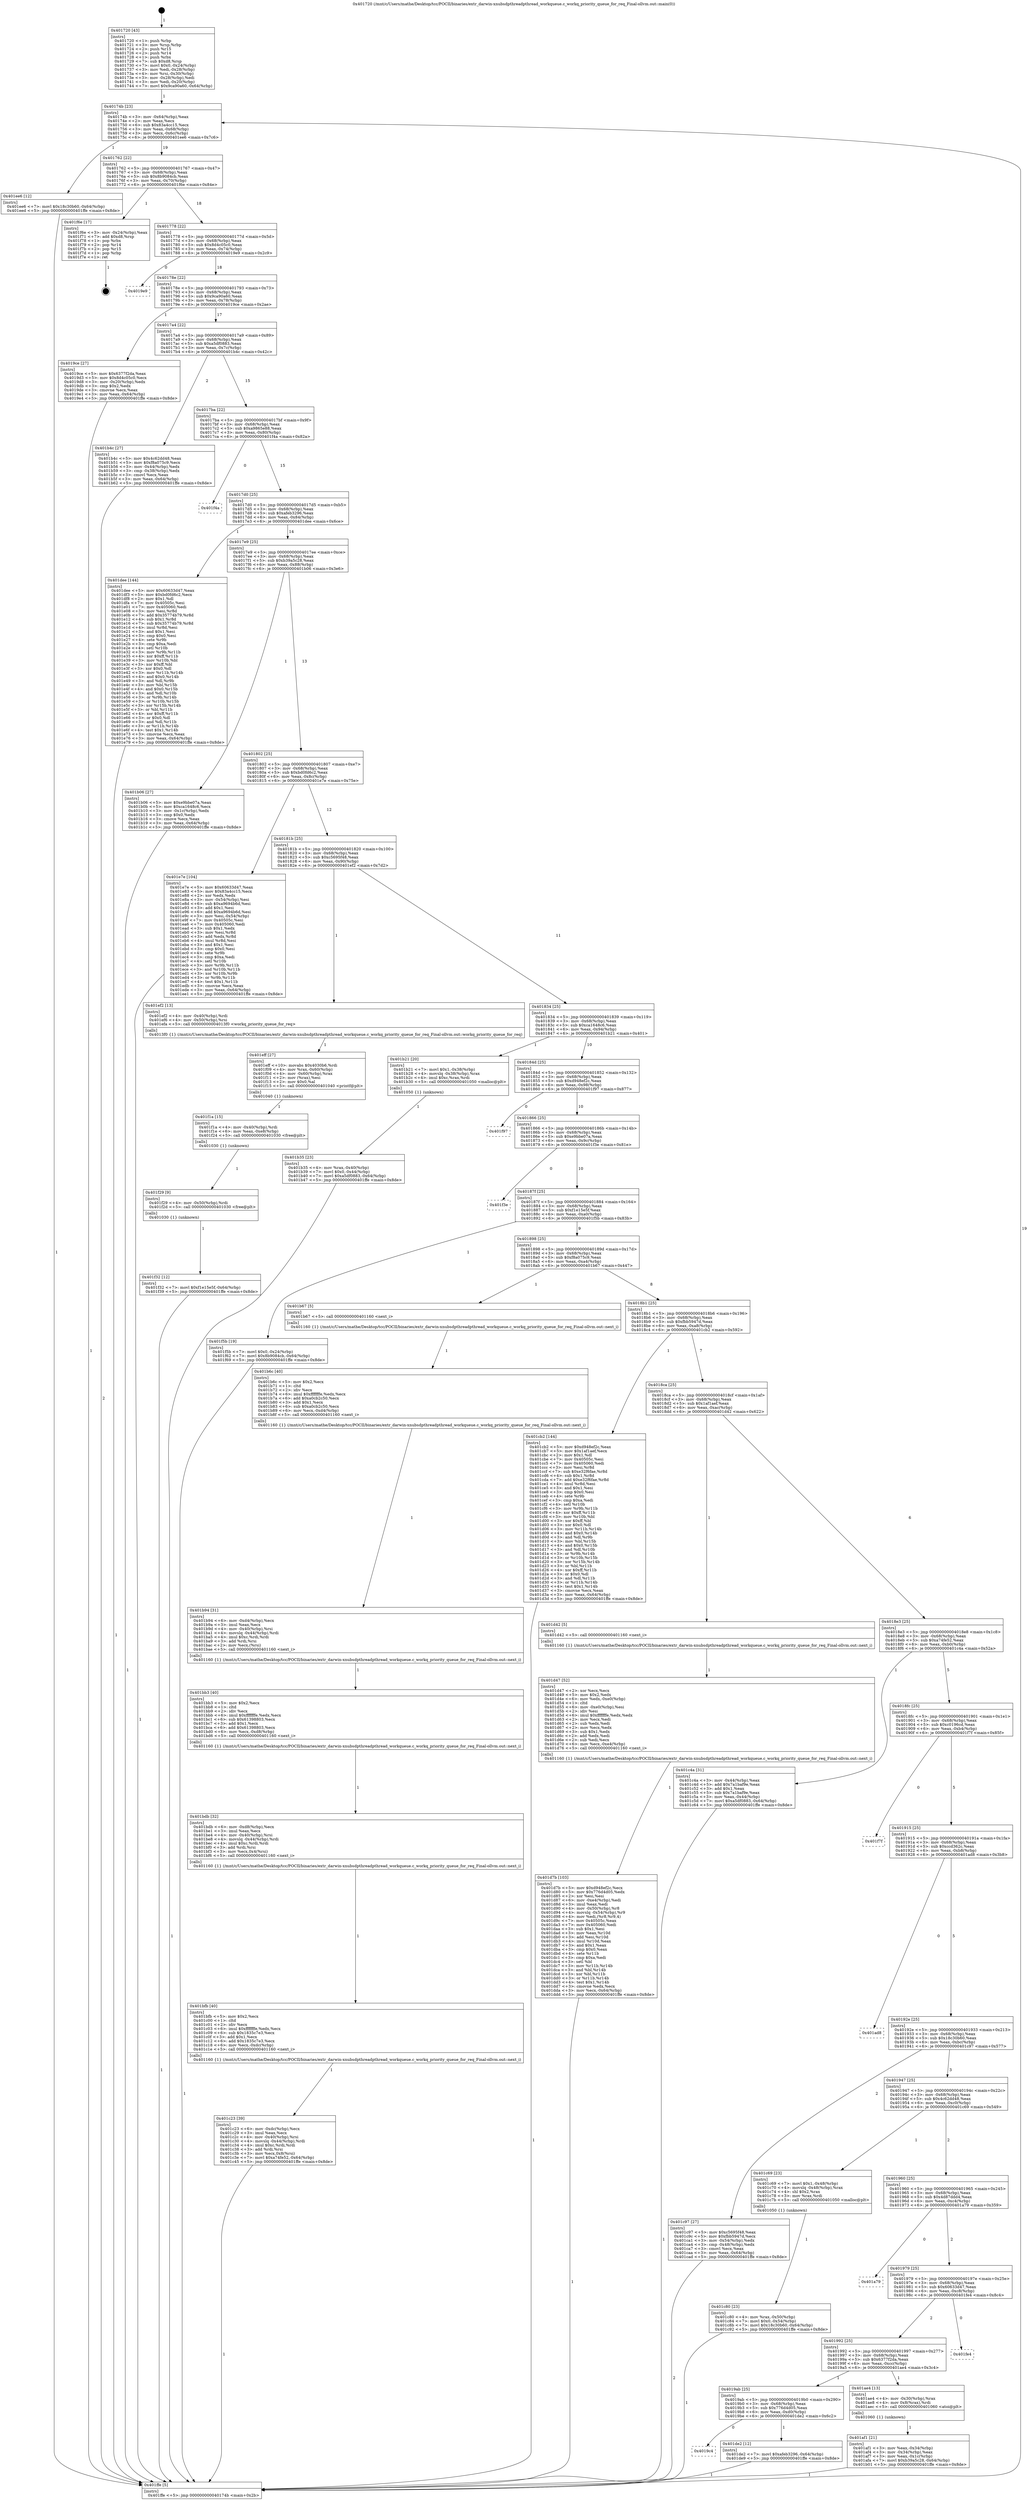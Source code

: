 digraph "0x401720" {
  label = "0x401720 (/mnt/c/Users/mathe/Desktop/tcc/POCII/binaries/extr_darwin-xnubsdpthreadpthread_workqueue.c_workq_priority_queue_for_req_Final-ollvm.out::main(0))"
  labelloc = "t"
  node[shape=record]

  Entry [label="",width=0.3,height=0.3,shape=circle,fillcolor=black,style=filled]
  "0x40174b" [label="{
     0x40174b [23]\l
     | [instrs]\l
     &nbsp;&nbsp;0x40174b \<+3\>: mov -0x64(%rbp),%eax\l
     &nbsp;&nbsp;0x40174e \<+2\>: mov %eax,%ecx\l
     &nbsp;&nbsp;0x401750 \<+6\>: sub $0x83a4cc15,%ecx\l
     &nbsp;&nbsp;0x401756 \<+3\>: mov %eax,-0x68(%rbp)\l
     &nbsp;&nbsp;0x401759 \<+3\>: mov %ecx,-0x6c(%rbp)\l
     &nbsp;&nbsp;0x40175c \<+6\>: je 0000000000401ee6 \<main+0x7c6\>\l
  }"]
  "0x401ee6" [label="{
     0x401ee6 [12]\l
     | [instrs]\l
     &nbsp;&nbsp;0x401ee6 \<+7\>: movl $0x18c30b60,-0x64(%rbp)\l
     &nbsp;&nbsp;0x401eed \<+5\>: jmp 0000000000401ffe \<main+0x8de\>\l
  }"]
  "0x401762" [label="{
     0x401762 [22]\l
     | [instrs]\l
     &nbsp;&nbsp;0x401762 \<+5\>: jmp 0000000000401767 \<main+0x47\>\l
     &nbsp;&nbsp;0x401767 \<+3\>: mov -0x68(%rbp),%eax\l
     &nbsp;&nbsp;0x40176a \<+5\>: sub $0x8b9084cb,%eax\l
     &nbsp;&nbsp;0x40176f \<+3\>: mov %eax,-0x70(%rbp)\l
     &nbsp;&nbsp;0x401772 \<+6\>: je 0000000000401f6e \<main+0x84e\>\l
  }"]
  Exit [label="",width=0.3,height=0.3,shape=circle,fillcolor=black,style=filled,peripheries=2]
  "0x401f6e" [label="{
     0x401f6e [17]\l
     | [instrs]\l
     &nbsp;&nbsp;0x401f6e \<+3\>: mov -0x24(%rbp),%eax\l
     &nbsp;&nbsp;0x401f71 \<+7\>: add $0xd8,%rsp\l
     &nbsp;&nbsp;0x401f78 \<+1\>: pop %rbx\l
     &nbsp;&nbsp;0x401f79 \<+2\>: pop %r14\l
     &nbsp;&nbsp;0x401f7b \<+2\>: pop %r15\l
     &nbsp;&nbsp;0x401f7d \<+1\>: pop %rbp\l
     &nbsp;&nbsp;0x401f7e \<+1\>: ret\l
  }"]
  "0x401778" [label="{
     0x401778 [22]\l
     | [instrs]\l
     &nbsp;&nbsp;0x401778 \<+5\>: jmp 000000000040177d \<main+0x5d\>\l
     &nbsp;&nbsp;0x40177d \<+3\>: mov -0x68(%rbp),%eax\l
     &nbsp;&nbsp;0x401780 \<+5\>: sub $0x8d4c05c0,%eax\l
     &nbsp;&nbsp;0x401785 \<+3\>: mov %eax,-0x74(%rbp)\l
     &nbsp;&nbsp;0x401788 \<+6\>: je 00000000004019e9 \<main+0x2c9\>\l
  }"]
  "0x401f32" [label="{
     0x401f32 [12]\l
     | [instrs]\l
     &nbsp;&nbsp;0x401f32 \<+7\>: movl $0xf1e15e5f,-0x64(%rbp)\l
     &nbsp;&nbsp;0x401f39 \<+5\>: jmp 0000000000401ffe \<main+0x8de\>\l
  }"]
  "0x4019e9" [label="{
     0x4019e9\l
  }", style=dashed]
  "0x40178e" [label="{
     0x40178e [22]\l
     | [instrs]\l
     &nbsp;&nbsp;0x40178e \<+5\>: jmp 0000000000401793 \<main+0x73\>\l
     &nbsp;&nbsp;0x401793 \<+3\>: mov -0x68(%rbp),%eax\l
     &nbsp;&nbsp;0x401796 \<+5\>: sub $0x9ca90a60,%eax\l
     &nbsp;&nbsp;0x40179b \<+3\>: mov %eax,-0x78(%rbp)\l
     &nbsp;&nbsp;0x40179e \<+6\>: je 00000000004019ce \<main+0x2ae\>\l
  }"]
  "0x401f29" [label="{
     0x401f29 [9]\l
     | [instrs]\l
     &nbsp;&nbsp;0x401f29 \<+4\>: mov -0x50(%rbp),%rdi\l
     &nbsp;&nbsp;0x401f2d \<+5\>: call 0000000000401030 \<free@plt\>\l
     | [calls]\l
     &nbsp;&nbsp;0x401030 \{1\} (unknown)\l
  }"]
  "0x4019ce" [label="{
     0x4019ce [27]\l
     | [instrs]\l
     &nbsp;&nbsp;0x4019ce \<+5\>: mov $0x6377f2da,%eax\l
     &nbsp;&nbsp;0x4019d3 \<+5\>: mov $0x8d4c05c0,%ecx\l
     &nbsp;&nbsp;0x4019d8 \<+3\>: mov -0x20(%rbp),%edx\l
     &nbsp;&nbsp;0x4019db \<+3\>: cmp $0x2,%edx\l
     &nbsp;&nbsp;0x4019de \<+3\>: cmovne %ecx,%eax\l
     &nbsp;&nbsp;0x4019e1 \<+3\>: mov %eax,-0x64(%rbp)\l
     &nbsp;&nbsp;0x4019e4 \<+5\>: jmp 0000000000401ffe \<main+0x8de\>\l
  }"]
  "0x4017a4" [label="{
     0x4017a4 [22]\l
     | [instrs]\l
     &nbsp;&nbsp;0x4017a4 \<+5\>: jmp 00000000004017a9 \<main+0x89\>\l
     &nbsp;&nbsp;0x4017a9 \<+3\>: mov -0x68(%rbp),%eax\l
     &nbsp;&nbsp;0x4017ac \<+5\>: sub $0xa5df0883,%eax\l
     &nbsp;&nbsp;0x4017b1 \<+3\>: mov %eax,-0x7c(%rbp)\l
     &nbsp;&nbsp;0x4017b4 \<+6\>: je 0000000000401b4c \<main+0x42c\>\l
  }"]
  "0x401ffe" [label="{
     0x401ffe [5]\l
     | [instrs]\l
     &nbsp;&nbsp;0x401ffe \<+5\>: jmp 000000000040174b \<main+0x2b\>\l
  }"]
  "0x401720" [label="{
     0x401720 [43]\l
     | [instrs]\l
     &nbsp;&nbsp;0x401720 \<+1\>: push %rbp\l
     &nbsp;&nbsp;0x401721 \<+3\>: mov %rsp,%rbp\l
     &nbsp;&nbsp;0x401724 \<+2\>: push %r15\l
     &nbsp;&nbsp;0x401726 \<+2\>: push %r14\l
     &nbsp;&nbsp;0x401728 \<+1\>: push %rbx\l
     &nbsp;&nbsp;0x401729 \<+7\>: sub $0xd8,%rsp\l
     &nbsp;&nbsp;0x401730 \<+7\>: movl $0x0,-0x24(%rbp)\l
     &nbsp;&nbsp;0x401737 \<+3\>: mov %edi,-0x28(%rbp)\l
     &nbsp;&nbsp;0x40173a \<+4\>: mov %rsi,-0x30(%rbp)\l
     &nbsp;&nbsp;0x40173e \<+3\>: mov -0x28(%rbp),%edi\l
     &nbsp;&nbsp;0x401741 \<+3\>: mov %edi,-0x20(%rbp)\l
     &nbsp;&nbsp;0x401744 \<+7\>: movl $0x9ca90a60,-0x64(%rbp)\l
  }"]
  "0x401f1a" [label="{
     0x401f1a [15]\l
     | [instrs]\l
     &nbsp;&nbsp;0x401f1a \<+4\>: mov -0x40(%rbp),%rdi\l
     &nbsp;&nbsp;0x401f1e \<+6\>: mov %eax,-0xe8(%rbp)\l
     &nbsp;&nbsp;0x401f24 \<+5\>: call 0000000000401030 \<free@plt\>\l
     | [calls]\l
     &nbsp;&nbsp;0x401030 \{1\} (unknown)\l
  }"]
  "0x401b4c" [label="{
     0x401b4c [27]\l
     | [instrs]\l
     &nbsp;&nbsp;0x401b4c \<+5\>: mov $0x4c62dd48,%eax\l
     &nbsp;&nbsp;0x401b51 \<+5\>: mov $0xf8a075c9,%ecx\l
     &nbsp;&nbsp;0x401b56 \<+3\>: mov -0x44(%rbp),%edx\l
     &nbsp;&nbsp;0x401b59 \<+3\>: cmp -0x38(%rbp),%edx\l
     &nbsp;&nbsp;0x401b5c \<+3\>: cmovl %ecx,%eax\l
     &nbsp;&nbsp;0x401b5f \<+3\>: mov %eax,-0x64(%rbp)\l
     &nbsp;&nbsp;0x401b62 \<+5\>: jmp 0000000000401ffe \<main+0x8de\>\l
  }"]
  "0x4017ba" [label="{
     0x4017ba [22]\l
     | [instrs]\l
     &nbsp;&nbsp;0x4017ba \<+5\>: jmp 00000000004017bf \<main+0x9f\>\l
     &nbsp;&nbsp;0x4017bf \<+3\>: mov -0x68(%rbp),%eax\l
     &nbsp;&nbsp;0x4017c2 \<+5\>: sub $0xa9865e88,%eax\l
     &nbsp;&nbsp;0x4017c7 \<+3\>: mov %eax,-0x80(%rbp)\l
     &nbsp;&nbsp;0x4017ca \<+6\>: je 0000000000401f4a \<main+0x82a\>\l
  }"]
  "0x401eff" [label="{
     0x401eff [27]\l
     | [instrs]\l
     &nbsp;&nbsp;0x401eff \<+10\>: movabs $0x4030b6,%rdi\l
     &nbsp;&nbsp;0x401f09 \<+4\>: mov %rax,-0x60(%rbp)\l
     &nbsp;&nbsp;0x401f0d \<+4\>: mov -0x60(%rbp),%rax\l
     &nbsp;&nbsp;0x401f11 \<+2\>: mov (%rax),%esi\l
     &nbsp;&nbsp;0x401f13 \<+2\>: mov $0x0,%al\l
     &nbsp;&nbsp;0x401f15 \<+5\>: call 0000000000401040 \<printf@plt\>\l
     | [calls]\l
     &nbsp;&nbsp;0x401040 \{1\} (unknown)\l
  }"]
  "0x401f4a" [label="{
     0x401f4a\l
  }", style=dashed]
  "0x4017d0" [label="{
     0x4017d0 [25]\l
     | [instrs]\l
     &nbsp;&nbsp;0x4017d0 \<+5\>: jmp 00000000004017d5 \<main+0xb5\>\l
     &nbsp;&nbsp;0x4017d5 \<+3\>: mov -0x68(%rbp),%eax\l
     &nbsp;&nbsp;0x4017d8 \<+5\>: sub $0xafeb3296,%eax\l
     &nbsp;&nbsp;0x4017dd \<+6\>: mov %eax,-0x84(%rbp)\l
     &nbsp;&nbsp;0x4017e3 \<+6\>: je 0000000000401dee \<main+0x6ce\>\l
  }"]
  "0x4019c4" [label="{
     0x4019c4\l
  }", style=dashed]
  "0x401dee" [label="{
     0x401dee [144]\l
     | [instrs]\l
     &nbsp;&nbsp;0x401dee \<+5\>: mov $0x60633d47,%eax\l
     &nbsp;&nbsp;0x401df3 \<+5\>: mov $0xbd0fd6c2,%ecx\l
     &nbsp;&nbsp;0x401df8 \<+2\>: mov $0x1,%dl\l
     &nbsp;&nbsp;0x401dfa \<+7\>: mov 0x40505c,%esi\l
     &nbsp;&nbsp;0x401e01 \<+7\>: mov 0x405060,%edi\l
     &nbsp;&nbsp;0x401e08 \<+3\>: mov %esi,%r8d\l
     &nbsp;&nbsp;0x401e0b \<+7\>: add $0x35774b79,%r8d\l
     &nbsp;&nbsp;0x401e12 \<+4\>: sub $0x1,%r8d\l
     &nbsp;&nbsp;0x401e16 \<+7\>: sub $0x35774b79,%r8d\l
     &nbsp;&nbsp;0x401e1d \<+4\>: imul %r8d,%esi\l
     &nbsp;&nbsp;0x401e21 \<+3\>: and $0x1,%esi\l
     &nbsp;&nbsp;0x401e24 \<+3\>: cmp $0x0,%esi\l
     &nbsp;&nbsp;0x401e27 \<+4\>: sete %r9b\l
     &nbsp;&nbsp;0x401e2b \<+3\>: cmp $0xa,%edi\l
     &nbsp;&nbsp;0x401e2e \<+4\>: setl %r10b\l
     &nbsp;&nbsp;0x401e32 \<+3\>: mov %r9b,%r11b\l
     &nbsp;&nbsp;0x401e35 \<+4\>: xor $0xff,%r11b\l
     &nbsp;&nbsp;0x401e39 \<+3\>: mov %r10b,%bl\l
     &nbsp;&nbsp;0x401e3c \<+3\>: xor $0xff,%bl\l
     &nbsp;&nbsp;0x401e3f \<+3\>: xor $0x0,%dl\l
     &nbsp;&nbsp;0x401e42 \<+3\>: mov %r11b,%r14b\l
     &nbsp;&nbsp;0x401e45 \<+4\>: and $0x0,%r14b\l
     &nbsp;&nbsp;0x401e49 \<+3\>: and %dl,%r9b\l
     &nbsp;&nbsp;0x401e4c \<+3\>: mov %bl,%r15b\l
     &nbsp;&nbsp;0x401e4f \<+4\>: and $0x0,%r15b\l
     &nbsp;&nbsp;0x401e53 \<+3\>: and %dl,%r10b\l
     &nbsp;&nbsp;0x401e56 \<+3\>: or %r9b,%r14b\l
     &nbsp;&nbsp;0x401e59 \<+3\>: or %r10b,%r15b\l
     &nbsp;&nbsp;0x401e5c \<+3\>: xor %r15b,%r14b\l
     &nbsp;&nbsp;0x401e5f \<+3\>: or %bl,%r11b\l
     &nbsp;&nbsp;0x401e62 \<+4\>: xor $0xff,%r11b\l
     &nbsp;&nbsp;0x401e66 \<+3\>: or $0x0,%dl\l
     &nbsp;&nbsp;0x401e69 \<+3\>: and %dl,%r11b\l
     &nbsp;&nbsp;0x401e6c \<+3\>: or %r11b,%r14b\l
     &nbsp;&nbsp;0x401e6f \<+4\>: test $0x1,%r14b\l
     &nbsp;&nbsp;0x401e73 \<+3\>: cmovne %ecx,%eax\l
     &nbsp;&nbsp;0x401e76 \<+3\>: mov %eax,-0x64(%rbp)\l
     &nbsp;&nbsp;0x401e79 \<+5\>: jmp 0000000000401ffe \<main+0x8de\>\l
  }"]
  "0x4017e9" [label="{
     0x4017e9 [25]\l
     | [instrs]\l
     &nbsp;&nbsp;0x4017e9 \<+5\>: jmp 00000000004017ee \<main+0xce\>\l
     &nbsp;&nbsp;0x4017ee \<+3\>: mov -0x68(%rbp),%eax\l
     &nbsp;&nbsp;0x4017f1 \<+5\>: sub $0xb39a5c28,%eax\l
     &nbsp;&nbsp;0x4017f6 \<+6\>: mov %eax,-0x88(%rbp)\l
     &nbsp;&nbsp;0x4017fc \<+6\>: je 0000000000401b06 \<main+0x3e6\>\l
  }"]
  "0x401de2" [label="{
     0x401de2 [12]\l
     | [instrs]\l
     &nbsp;&nbsp;0x401de2 \<+7\>: movl $0xafeb3296,-0x64(%rbp)\l
     &nbsp;&nbsp;0x401de9 \<+5\>: jmp 0000000000401ffe \<main+0x8de\>\l
  }"]
  "0x401b06" [label="{
     0x401b06 [27]\l
     | [instrs]\l
     &nbsp;&nbsp;0x401b06 \<+5\>: mov $0xe9bbe07a,%eax\l
     &nbsp;&nbsp;0x401b0b \<+5\>: mov $0xca1648c6,%ecx\l
     &nbsp;&nbsp;0x401b10 \<+3\>: mov -0x1c(%rbp),%edx\l
     &nbsp;&nbsp;0x401b13 \<+3\>: cmp $0x0,%edx\l
     &nbsp;&nbsp;0x401b16 \<+3\>: cmove %ecx,%eax\l
     &nbsp;&nbsp;0x401b19 \<+3\>: mov %eax,-0x64(%rbp)\l
     &nbsp;&nbsp;0x401b1c \<+5\>: jmp 0000000000401ffe \<main+0x8de\>\l
  }"]
  "0x401802" [label="{
     0x401802 [25]\l
     | [instrs]\l
     &nbsp;&nbsp;0x401802 \<+5\>: jmp 0000000000401807 \<main+0xe7\>\l
     &nbsp;&nbsp;0x401807 \<+3\>: mov -0x68(%rbp),%eax\l
     &nbsp;&nbsp;0x40180a \<+5\>: sub $0xbd0fd6c2,%eax\l
     &nbsp;&nbsp;0x40180f \<+6\>: mov %eax,-0x8c(%rbp)\l
     &nbsp;&nbsp;0x401815 \<+6\>: je 0000000000401e7e \<main+0x75e\>\l
  }"]
  "0x401d7b" [label="{
     0x401d7b [103]\l
     | [instrs]\l
     &nbsp;&nbsp;0x401d7b \<+5\>: mov $0xd948ef2c,%ecx\l
     &nbsp;&nbsp;0x401d80 \<+5\>: mov $0x776d4d05,%edx\l
     &nbsp;&nbsp;0x401d85 \<+2\>: xor %esi,%esi\l
     &nbsp;&nbsp;0x401d87 \<+6\>: mov -0xe4(%rbp),%edi\l
     &nbsp;&nbsp;0x401d8d \<+3\>: imul %eax,%edi\l
     &nbsp;&nbsp;0x401d90 \<+4\>: mov -0x50(%rbp),%r8\l
     &nbsp;&nbsp;0x401d94 \<+4\>: movslq -0x54(%rbp),%r9\l
     &nbsp;&nbsp;0x401d98 \<+4\>: mov %edi,(%r8,%r9,4)\l
     &nbsp;&nbsp;0x401d9c \<+7\>: mov 0x40505c,%eax\l
     &nbsp;&nbsp;0x401da3 \<+7\>: mov 0x405060,%edi\l
     &nbsp;&nbsp;0x401daa \<+3\>: sub $0x1,%esi\l
     &nbsp;&nbsp;0x401dad \<+3\>: mov %eax,%r10d\l
     &nbsp;&nbsp;0x401db0 \<+3\>: add %esi,%r10d\l
     &nbsp;&nbsp;0x401db3 \<+4\>: imul %r10d,%eax\l
     &nbsp;&nbsp;0x401db7 \<+3\>: and $0x1,%eax\l
     &nbsp;&nbsp;0x401dba \<+3\>: cmp $0x0,%eax\l
     &nbsp;&nbsp;0x401dbd \<+4\>: sete %r11b\l
     &nbsp;&nbsp;0x401dc1 \<+3\>: cmp $0xa,%edi\l
     &nbsp;&nbsp;0x401dc4 \<+3\>: setl %bl\l
     &nbsp;&nbsp;0x401dc7 \<+3\>: mov %r11b,%r14b\l
     &nbsp;&nbsp;0x401dca \<+3\>: and %bl,%r14b\l
     &nbsp;&nbsp;0x401dcd \<+3\>: xor %bl,%r11b\l
     &nbsp;&nbsp;0x401dd0 \<+3\>: or %r11b,%r14b\l
     &nbsp;&nbsp;0x401dd3 \<+4\>: test $0x1,%r14b\l
     &nbsp;&nbsp;0x401dd7 \<+3\>: cmovne %edx,%ecx\l
     &nbsp;&nbsp;0x401dda \<+3\>: mov %ecx,-0x64(%rbp)\l
     &nbsp;&nbsp;0x401ddd \<+5\>: jmp 0000000000401ffe \<main+0x8de\>\l
  }"]
  "0x401e7e" [label="{
     0x401e7e [104]\l
     | [instrs]\l
     &nbsp;&nbsp;0x401e7e \<+5\>: mov $0x60633d47,%eax\l
     &nbsp;&nbsp;0x401e83 \<+5\>: mov $0x83a4cc15,%ecx\l
     &nbsp;&nbsp;0x401e88 \<+2\>: xor %edx,%edx\l
     &nbsp;&nbsp;0x401e8a \<+3\>: mov -0x54(%rbp),%esi\l
     &nbsp;&nbsp;0x401e8d \<+6\>: sub $0xa9694b6d,%esi\l
     &nbsp;&nbsp;0x401e93 \<+3\>: add $0x1,%esi\l
     &nbsp;&nbsp;0x401e96 \<+6\>: add $0xa9694b6d,%esi\l
     &nbsp;&nbsp;0x401e9c \<+3\>: mov %esi,-0x54(%rbp)\l
     &nbsp;&nbsp;0x401e9f \<+7\>: mov 0x40505c,%esi\l
     &nbsp;&nbsp;0x401ea6 \<+7\>: mov 0x405060,%edi\l
     &nbsp;&nbsp;0x401ead \<+3\>: sub $0x1,%edx\l
     &nbsp;&nbsp;0x401eb0 \<+3\>: mov %esi,%r8d\l
     &nbsp;&nbsp;0x401eb3 \<+3\>: add %edx,%r8d\l
     &nbsp;&nbsp;0x401eb6 \<+4\>: imul %r8d,%esi\l
     &nbsp;&nbsp;0x401eba \<+3\>: and $0x1,%esi\l
     &nbsp;&nbsp;0x401ebd \<+3\>: cmp $0x0,%esi\l
     &nbsp;&nbsp;0x401ec0 \<+4\>: sete %r9b\l
     &nbsp;&nbsp;0x401ec4 \<+3\>: cmp $0xa,%edi\l
     &nbsp;&nbsp;0x401ec7 \<+4\>: setl %r10b\l
     &nbsp;&nbsp;0x401ecb \<+3\>: mov %r9b,%r11b\l
     &nbsp;&nbsp;0x401ece \<+3\>: and %r10b,%r11b\l
     &nbsp;&nbsp;0x401ed1 \<+3\>: xor %r10b,%r9b\l
     &nbsp;&nbsp;0x401ed4 \<+3\>: or %r9b,%r11b\l
     &nbsp;&nbsp;0x401ed7 \<+4\>: test $0x1,%r11b\l
     &nbsp;&nbsp;0x401edb \<+3\>: cmovne %ecx,%eax\l
     &nbsp;&nbsp;0x401ede \<+3\>: mov %eax,-0x64(%rbp)\l
     &nbsp;&nbsp;0x401ee1 \<+5\>: jmp 0000000000401ffe \<main+0x8de\>\l
  }"]
  "0x40181b" [label="{
     0x40181b [25]\l
     | [instrs]\l
     &nbsp;&nbsp;0x40181b \<+5\>: jmp 0000000000401820 \<main+0x100\>\l
     &nbsp;&nbsp;0x401820 \<+3\>: mov -0x68(%rbp),%eax\l
     &nbsp;&nbsp;0x401823 \<+5\>: sub $0xc5695f48,%eax\l
     &nbsp;&nbsp;0x401828 \<+6\>: mov %eax,-0x90(%rbp)\l
     &nbsp;&nbsp;0x40182e \<+6\>: je 0000000000401ef2 \<main+0x7d2\>\l
  }"]
  "0x401d47" [label="{
     0x401d47 [52]\l
     | [instrs]\l
     &nbsp;&nbsp;0x401d47 \<+2\>: xor %ecx,%ecx\l
     &nbsp;&nbsp;0x401d49 \<+5\>: mov $0x2,%edx\l
     &nbsp;&nbsp;0x401d4e \<+6\>: mov %edx,-0xe0(%rbp)\l
     &nbsp;&nbsp;0x401d54 \<+1\>: cltd\l
     &nbsp;&nbsp;0x401d55 \<+6\>: mov -0xe0(%rbp),%esi\l
     &nbsp;&nbsp;0x401d5b \<+2\>: idiv %esi\l
     &nbsp;&nbsp;0x401d5d \<+6\>: imul $0xfffffffe,%edx,%edx\l
     &nbsp;&nbsp;0x401d63 \<+2\>: mov %ecx,%edi\l
     &nbsp;&nbsp;0x401d65 \<+2\>: sub %edx,%edi\l
     &nbsp;&nbsp;0x401d67 \<+2\>: mov %ecx,%edx\l
     &nbsp;&nbsp;0x401d69 \<+3\>: sub $0x1,%edx\l
     &nbsp;&nbsp;0x401d6c \<+2\>: add %edx,%edi\l
     &nbsp;&nbsp;0x401d6e \<+2\>: sub %edi,%ecx\l
     &nbsp;&nbsp;0x401d70 \<+6\>: mov %ecx,-0xe4(%rbp)\l
     &nbsp;&nbsp;0x401d76 \<+5\>: call 0000000000401160 \<next_i\>\l
     | [calls]\l
     &nbsp;&nbsp;0x401160 \{1\} (/mnt/c/Users/mathe/Desktop/tcc/POCII/binaries/extr_darwin-xnubsdpthreadpthread_workqueue.c_workq_priority_queue_for_req_Final-ollvm.out::next_i)\l
  }"]
  "0x401ef2" [label="{
     0x401ef2 [13]\l
     | [instrs]\l
     &nbsp;&nbsp;0x401ef2 \<+4\>: mov -0x40(%rbp),%rdi\l
     &nbsp;&nbsp;0x401ef6 \<+4\>: mov -0x50(%rbp),%rsi\l
     &nbsp;&nbsp;0x401efa \<+5\>: call 00000000004013f0 \<workq_priority_queue_for_req\>\l
     | [calls]\l
     &nbsp;&nbsp;0x4013f0 \{1\} (/mnt/c/Users/mathe/Desktop/tcc/POCII/binaries/extr_darwin-xnubsdpthreadpthread_workqueue.c_workq_priority_queue_for_req_Final-ollvm.out::workq_priority_queue_for_req)\l
  }"]
  "0x401834" [label="{
     0x401834 [25]\l
     | [instrs]\l
     &nbsp;&nbsp;0x401834 \<+5\>: jmp 0000000000401839 \<main+0x119\>\l
     &nbsp;&nbsp;0x401839 \<+3\>: mov -0x68(%rbp),%eax\l
     &nbsp;&nbsp;0x40183c \<+5\>: sub $0xca1648c6,%eax\l
     &nbsp;&nbsp;0x401841 \<+6\>: mov %eax,-0x94(%rbp)\l
     &nbsp;&nbsp;0x401847 \<+6\>: je 0000000000401b21 \<main+0x401\>\l
  }"]
  "0x401c80" [label="{
     0x401c80 [23]\l
     | [instrs]\l
     &nbsp;&nbsp;0x401c80 \<+4\>: mov %rax,-0x50(%rbp)\l
     &nbsp;&nbsp;0x401c84 \<+7\>: movl $0x0,-0x54(%rbp)\l
     &nbsp;&nbsp;0x401c8b \<+7\>: movl $0x18c30b60,-0x64(%rbp)\l
     &nbsp;&nbsp;0x401c92 \<+5\>: jmp 0000000000401ffe \<main+0x8de\>\l
  }"]
  "0x401b21" [label="{
     0x401b21 [20]\l
     | [instrs]\l
     &nbsp;&nbsp;0x401b21 \<+7\>: movl $0x1,-0x38(%rbp)\l
     &nbsp;&nbsp;0x401b28 \<+4\>: movslq -0x38(%rbp),%rax\l
     &nbsp;&nbsp;0x401b2c \<+4\>: imul $0xc,%rax,%rdi\l
     &nbsp;&nbsp;0x401b30 \<+5\>: call 0000000000401050 \<malloc@plt\>\l
     | [calls]\l
     &nbsp;&nbsp;0x401050 \{1\} (unknown)\l
  }"]
  "0x40184d" [label="{
     0x40184d [25]\l
     | [instrs]\l
     &nbsp;&nbsp;0x40184d \<+5\>: jmp 0000000000401852 \<main+0x132\>\l
     &nbsp;&nbsp;0x401852 \<+3\>: mov -0x68(%rbp),%eax\l
     &nbsp;&nbsp;0x401855 \<+5\>: sub $0xd948ef2c,%eax\l
     &nbsp;&nbsp;0x40185a \<+6\>: mov %eax,-0x98(%rbp)\l
     &nbsp;&nbsp;0x401860 \<+6\>: je 0000000000401f97 \<main+0x877\>\l
  }"]
  "0x401c23" [label="{
     0x401c23 [39]\l
     | [instrs]\l
     &nbsp;&nbsp;0x401c23 \<+6\>: mov -0xdc(%rbp),%ecx\l
     &nbsp;&nbsp;0x401c29 \<+3\>: imul %eax,%ecx\l
     &nbsp;&nbsp;0x401c2c \<+4\>: mov -0x40(%rbp),%rsi\l
     &nbsp;&nbsp;0x401c30 \<+4\>: movslq -0x44(%rbp),%rdi\l
     &nbsp;&nbsp;0x401c34 \<+4\>: imul $0xc,%rdi,%rdi\l
     &nbsp;&nbsp;0x401c38 \<+3\>: add %rdi,%rsi\l
     &nbsp;&nbsp;0x401c3b \<+3\>: mov %ecx,0x8(%rsi)\l
     &nbsp;&nbsp;0x401c3e \<+7\>: movl $0xa74fe52,-0x64(%rbp)\l
     &nbsp;&nbsp;0x401c45 \<+5\>: jmp 0000000000401ffe \<main+0x8de\>\l
  }"]
  "0x401f97" [label="{
     0x401f97\l
  }", style=dashed]
  "0x401866" [label="{
     0x401866 [25]\l
     | [instrs]\l
     &nbsp;&nbsp;0x401866 \<+5\>: jmp 000000000040186b \<main+0x14b\>\l
     &nbsp;&nbsp;0x40186b \<+3\>: mov -0x68(%rbp),%eax\l
     &nbsp;&nbsp;0x40186e \<+5\>: sub $0xe9bbe07a,%eax\l
     &nbsp;&nbsp;0x401873 \<+6\>: mov %eax,-0x9c(%rbp)\l
     &nbsp;&nbsp;0x401879 \<+6\>: je 0000000000401f3e \<main+0x81e\>\l
  }"]
  "0x401bfb" [label="{
     0x401bfb [40]\l
     | [instrs]\l
     &nbsp;&nbsp;0x401bfb \<+5\>: mov $0x2,%ecx\l
     &nbsp;&nbsp;0x401c00 \<+1\>: cltd\l
     &nbsp;&nbsp;0x401c01 \<+2\>: idiv %ecx\l
     &nbsp;&nbsp;0x401c03 \<+6\>: imul $0xfffffffe,%edx,%ecx\l
     &nbsp;&nbsp;0x401c09 \<+6\>: sub $0x1835c7e3,%ecx\l
     &nbsp;&nbsp;0x401c0f \<+3\>: add $0x1,%ecx\l
     &nbsp;&nbsp;0x401c12 \<+6\>: add $0x1835c7e3,%ecx\l
     &nbsp;&nbsp;0x401c18 \<+6\>: mov %ecx,-0xdc(%rbp)\l
     &nbsp;&nbsp;0x401c1e \<+5\>: call 0000000000401160 \<next_i\>\l
     | [calls]\l
     &nbsp;&nbsp;0x401160 \{1\} (/mnt/c/Users/mathe/Desktop/tcc/POCII/binaries/extr_darwin-xnubsdpthreadpthread_workqueue.c_workq_priority_queue_for_req_Final-ollvm.out::next_i)\l
  }"]
  "0x401f3e" [label="{
     0x401f3e\l
  }", style=dashed]
  "0x40187f" [label="{
     0x40187f [25]\l
     | [instrs]\l
     &nbsp;&nbsp;0x40187f \<+5\>: jmp 0000000000401884 \<main+0x164\>\l
     &nbsp;&nbsp;0x401884 \<+3\>: mov -0x68(%rbp),%eax\l
     &nbsp;&nbsp;0x401887 \<+5\>: sub $0xf1e15e5f,%eax\l
     &nbsp;&nbsp;0x40188c \<+6\>: mov %eax,-0xa0(%rbp)\l
     &nbsp;&nbsp;0x401892 \<+6\>: je 0000000000401f5b \<main+0x83b\>\l
  }"]
  "0x401bdb" [label="{
     0x401bdb [32]\l
     | [instrs]\l
     &nbsp;&nbsp;0x401bdb \<+6\>: mov -0xd8(%rbp),%ecx\l
     &nbsp;&nbsp;0x401be1 \<+3\>: imul %eax,%ecx\l
     &nbsp;&nbsp;0x401be4 \<+4\>: mov -0x40(%rbp),%rsi\l
     &nbsp;&nbsp;0x401be8 \<+4\>: movslq -0x44(%rbp),%rdi\l
     &nbsp;&nbsp;0x401bec \<+4\>: imul $0xc,%rdi,%rdi\l
     &nbsp;&nbsp;0x401bf0 \<+3\>: add %rdi,%rsi\l
     &nbsp;&nbsp;0x401bf3 \<+3\>: mov %ecx,0x4(%rsi)\l
     &nbsp;&nbsp;0x401bf6 \<+5\>: call 0000000000401160 \<next_i\>\l
     | [calls]\l
     &nbsp;&nbsp;0x401160 \{1\} (/mnt/c/Users/mathe/Desktop/tcc/POCII/binaries/extr_darwin-xnubsdpthreadpthread_workqueue.c_workq_priority_queue_for_req_Final-ollvm.out::next_i)\l
  }"]
  "0x401f5b" [label="{
     0x401f5b [19]\l
     | [instrs]\l
     &nbsp;&nbsp;0x401f5b \<+7\>: movl $0x0,-0x24(%rbp)\l
     &nbsp;&nbsp;0x401f62 \<+7\>: movl $0x8b9084cb,-0x64(%rbp)\l
     &nbsp;&nbsp;0x401f69 \<+5\>: jmp 0000000000401ffe \<main+0x8de\>\l
  }"]
  "0x401898" [label="{
     0x401898 [25]\l
     | [instrs]\l
     &nbsp;&nbsp;0x401898 \<+5\>: jmp 000000000040189d \<main+0x17d\>\l
     &nbsp;&nbsp;0x40189d \<+3\>: mov -0x68(%rbp),%eax\l
     &nbsp;&nbsp;0x4018a0 \<+5\>: sub $0xf8a075c9,%eax\l
     &nbsp;&nbsp;0x4018a5 \<+6\>: mov %eax,-0xa4(%rbp)\l
     &nbsp;&nbsp;0x4018ab \<+6\>: je 0000000000401b67 \<main+0x447\>\l
  }"]
  "0x401bb3" [label="{
     0x401bb3 [40]\l
     | [instrs]\l
     &nbsp;&nbsp;0x401bb3 \<+5\>: mov $0x2,%ecx\l
     &nbsp;&nbsp;0x401bb8 \<+1\>: cltd\l
     &nbsp;&nbsp;0x401bb9 \<+2\>: idiv %ecx\l
     &nbsp;&nbsp;0x401bbb \<+6\>: imul $0xfffffffe,%edx,%ecx\l
     &nbsp;&nbsp;0x401bc1 \<+6\>: sub $0x61398803,%ecx\l
     &nbsp;&nbsp;0x401bc7 \<+3\>: add $0x1,%ecx\l
     &nbsp;&nbsp;0x401bca \<+6\>: add $0x61398803,%ecx\l
     &nbsp;&nbsp;0x401bd0 \<+6\>: mov %ecx,-0xd8(%rbp)\l
     &nbsp;&nbsp;0x401bd6 \<+5\>: call 0000000000401160 \<next_i\>\l
     | [calls]\l
     &nbsp;&nbsp;0x401160 \{1\} (/mnt/c/Users/mathe/Desktop/tcc/POCII/binaries/extr_darwin-xnubsdpthreadpthread_workqueue.c_workq_priority_queue_for_req_Final-ollvm.out::next_i)\l
  }"]
  "0x401b67" [label="{
     0x401b67 [5]\l
     | [instrs]\l
     &nbsp;&nbsp;0x401b67 \<+5\>: call 0000000000401160 \<next_i\>\l
     | [calls]\l
     &nbsp;&nbsp;0x401160 \{1\} (/mnt/c/Users/mathe/Desktop/tcc/POCII/binaries/extr_darwin-xnubsdpthreadpthread_workqueue.c_workq_priority_queue_for_req_Final-ollvm.out::next_i)\l
  }"]
  "0x4018b1" [label="{
     0x4018b1 [25]\l
     | [instrs]\l
     &nbsp;&nbsp;0x4018b1 \<+5\>: jmp 00000000004018b6 \<main+0x196\>\l
     &nbsp;&nbsp;0x4018b6 \<+3\>: mov -0x68(%rbp),%eax\l
     &nbsp;&nbsp;0x4018b9 \<+5\>: sub $0xfbb5947d,%eax\l
     &nbsp;&nbsp;0x4018be \<+6\>: mov %eax,-0xa8(%rbp)\l
     &nbsp;&nbsp;0x4018c4 \<+6\>: je 0000000000401cb2 \<main+0x592\>\l
  }"]
  "0x401b94" [label="{
     0x401b94 [31]\l
     | [instrs]\l
     &nbsp;&nbsp;0x401b94 \<+6\>: mov -0xd4(%rbp),%ecx\l
     &nbsp;&nbsp;0x401b9a \<+3\>: imul %eax,%ecx\l
     &nbsp;&nbsp;0x401b9d \<+4\>: mov -0x40(%rbp),%rsi\l
     &nbsp;&nbsp;0x401ba1 \<+4\>: movslq -0x44(%rbp),%rdi\l
     &nbsp;&nbsp;0x401ba5 \<+4\>: imul $0xc,%rdi,%rdi\l
     &nbsp;&nbsp;0x401ba9 \<+3\>: add %rdi,%rsi\l
     &nbsp;&nbsp;0x401bac \<+2\>: mov %ecx,(%rsi)\l
     &nbsp;&nbsp;0x401bae \<+5\>: call 0000000000401160 \<next_i\>\l
     | [calls]\l
     &nbsp;&nbsp;0x401160 \{1\} (/mnt/c/Users/mathe/Desktop/tcc/POCII/binaries/extr_darwin-xnubsdpthreadpthread_workqueue.c_workq_priority_queue_for_req_Final-ollvm.out::next_i)\l
  }"]
  "0x401cb2" [label="{
     0x401cb2 [144]\l
     | [instrs]\l
     &nbsp;&nbsp;0x401cb2 \<+5\>: mov $0xd948ef2c,%eax\l
     &nbsp;&nbsp;0x401cb7 \<+5\>: mov $0x1af1aef,%ecx\l
     &nbsp;&nbsp;0x401cbc \<+2\>: mov $0x1,%dl\l
     &nbsp;&nbsp;0x401cbe \<+7\>: mov 0x40505c,%esi\l
     &nbsp;&nbsp;0x401cc5 \<+7\>: mov 0x405060,%edi\l
     &nbsp;&nbsp;0x401ccc \<+3\>: mov %esi,%r8d\l
     &nbsp;&nbsp;0x401ccf \<+7\>: sub $0xe32f6fae,%r8d\l
     &nbsp;&nbsp;0x401cd6 \<+4\>: sub $0x1,%r8d\l
     &nbsp;&nbsp;0x401cda \<+7\>: add $0xe32f6fae,%r8d\l
     &nbsp;&nbsp;0x401ce1 \<+4\>: imul %r8d,%esi\l
     &nbsp;&nbsp;0x401ce5 \<+3\>: and $0x1,%esi\l
     &nbsp;&nbsp;0x401ce8 \<+3\>: cmp $0x0,%esi\l
     &nbsp;&nbsp;0x401ceb \<+4\>: sete %r9b\l
     &nbsp;&nbsp;0x401cef \<+3\>: cmp $0xa,%edi\l
     &nbsp;&nbsp;0x401cf2 \<+4\>: setl %r10b\l
     &nbsp;&nbsp;0x401cf6 \<+3\>: mov %r9b,%r11b\l
     &nbsp;&nbsp;0x401cf9 \<+4\>: xor $0xff,%r11b\l
     &nbsp;&nbsp;0x401cfd \<+3\>: mov %r10b,%bl\l
     &nbsp;&nbsp;0x401d00 \<+3\>: xor $0xff,%bl\l
     &nbsp;&nbsp;0x401d03 \<+3\>: xor $0x0,%dl\l
     &nbsp;&nbsp;0x401d06 \<+3\>: mov %r11b,%r14b\l
     &nbsp;&nbsp;0x401d09 \<+4\>: and $0x0,%r14b\l
     &nbsp;&nbsp;0x401d0d \<+3\>: and %dl,%r9b\l
     &nbsp;&nbsp;0x401d10 \<+3\>: mov %bl,%r15b\l
     &nbsp;&nbsp;0x401d13 \<+4\>: and $0x0,%r15b\l
     &nbsp;&nbsp;0x401d17 \<+3\>: and %dl,%r10b\l
     &nbsp;&nbsp;0x401d1a \<+3\>: or %r9b,%r14b\l
     &nbsp;&nbsp;0x401d1d \<+3\>: or %r10b,%r15b\l
     &nbsp;&nbsp;0x401d20 \<+3\>: xor %r15b,%r14b\l
     &nbsp;&nbsp;0x401d23 \<+3\>: or %bl,%r11b\l
     &nbsp;&nbsp;0x401d26 \<+4\>: xor $0xff,%r11b\l
     &nbsp;&nbsp;0x401d2a \<+3\>: or $0x0,%dl\l
     &nbsp;&nbsp;0x401d2d \<+3\>: and %dl,%r11b\l
     &nbsp;&nbsp;0x401d30 \<+3\>: or %r11b,%r14b\l
     &nbsp;&nbsp;0x401d33 \<+4\>: test $0x1,%r14b\l
     &nbsp;&nbsp;0x401d37 \<+3\>: cmovne %ecx,%eax\l
     &nbsp;&nbsp;0x401d3a \<+3\>: mov %eax,-0x64(%rbp)\l
     &nbsp;&nbsp;0x401d3d \<+5\>: jmp 0000000000401ffe \<main+0x8de\>\l
  }"]
  "0x4018ca" [label="{
     0x4018ca [25]\l
     | [instrs]\l
     &nbsp;&nbsp;0x4018ca \<+5\>: jmp 00000000004018cf \<main+0x1af\>\l
     &nbsp;&nbsp;0x4018cf \<+3\>: mov -0x68(%rbp),%eax\l
     &nbsp;&nbsp;0x4018d2 \<+5\>: sub $0x1af1aef,%eax\l
     &nbsp;&nbsp;0x4018d7 \<+6\>: mov %eax,-0xac(%rbp)\l
     &nbsp;&nbsp;0x4018dd \<+6\>: je 0000000000401d42 \<main+0x622\>\l
  }"]
  "0x401b6c" [label="{
     0x401b6c [40]\l
     | [instrs]\l
     &nbsp;&nbsp;0x401b6c \<+5\>: mov $0x2,%ecx\l
     &nbsp;&nbsp;0x401b71 \<+1\>: cltd\l
     &nbsp;&nbsp;0x401b72 \<+2\>: idiv %ecx\l
     &nbsp;&nbsp;0x401b74 \<+6\>: imul $0xfffffffe,%edx,%ecx\l
     &nbsp;&nbsp;0x401b7a \<+6\>: add $0xa0cb2c50,%ecx\l
     &nbsp;&nbsp;0x401b80 \<+3\>: add $0x1,%ecx\l
     &nbsp;&nbsp;0x401b83 \<+6\>: sub $0xa0cb2c50,%ecx\l
     &nbsp;&nbsp;0x401b89 \<+6\>: mov %ecx,-0xd4(%rbp)\l
     &nbsp;&nbsp;0x401b8f \<+5\>: call 0000000000401160 \<next_i\>\l
     | [calls]\l
     &nbsp;&nbsp;0x401160 \{1\} (/mnt/c/Users/mathe/Desktop/tcc/POCII/binaries/extr_darwin-xnubsdpthreadpthread_workqueue.c_workq_priority_queue_for_req_Final-ollvm.out::next_i)\l
  }"]
  "0x401d42" [label="{
     0x401d42 [5]\l
     | [instrs]\l
     &nbsp;&nbsp;0x401d42 \<+5\>: call 0000000000401160 \<next_i\>\l
     | [calls]\l
     &nbsp;&nbsp;0x401160 \{1\} (/mnt/c/Users/mathe/Desktop/tcc/POCII/binaries/extr_darwin-xnubsdpthreadpthread_workqueue.c_workq_priority_queue_for_req_Final-ollvm.out::next_i)\l
  }"]
  "0x4018e3" [label="{
     0x4018e3 [25]\l
     | [instrs]\l
     &nbsp;&nbsp;0x4018e3 \<+5\>: jmp 00000000004018e8 \<main+0x1c8\>\l
     &nbsp;&nbsp;0x4018e8 \<+3\>: mov -0x68(%rbp),%eax\l
     &nbsp;&nbsp;0x4018eb \<+5\>: sub $0xa74fe52,%eax\l
     &nbsp;&nbsp;0x4018f0 \<+6\>: mov %eax,-0xb0(%rbp)\l
     &nbsp;&nbsp;0x4018f6 \<+6\>: je 0000000000401c4a \<main+0x52a\>\l
  }"]
  "0x401b35" [label="{
     0x401b35 [23]\l
     | [instrs]\l
     &nbsp;&nbsp;0x401b35 \<+4\>: mov %rax,-0x40(%rbp)\l
     &nbsp;&nbsp;0x401b39 \<+7\>: movl $0x0,-0x44(%rbp)\l
     &nbsp;&nbsp;0x401b40 \<+7\>: movl $0xa5df0883,-0x64(%rbp)\l
     &nbsp;&nbsp;0x401b47 \<+5\>: jmp 0000000000401ffe \<main+0x8de\>\l
  }"]
  "0x401c4a" [label="{
     0x401c4a [31]\l
     | [instrs]\l
     &nbsp;&nbsp;0x401c4a \<+3\>: mov -0x44(%rbp),%eax\l
     &nbsp;&nbsp;0x401c4d \<+5\>: add $0x7a1baf9e,%eax\l
     &nbsp;&nbsp;0x401c52 \<+3\>: add $0x1,%eax\l
     &nbsp;&nbsp;0x401c55 \<+5\>: sub $0x7a1baf9e,%eax\l
     &nbsp;&nbsp;0x401c5a \<+3\>: mov %eax,-0x44(%rbp)\l
     &nbsp;&nbsp;0x401c5d \<+7\>: movl $0xa5df0883,-0x64(%rbp)\l
     &nbsp;&nbsp;0x401c64 \<+5\>: jmp 0000000000401ffe \<main+0x8de\>\l
  }"]
  "0x4018fc" [label="{
     0x4018fc [25]\l
     | [instrs]\l
     &nbsp;&nbsp;0x4018fc \<+5\>: jmp 0000000000401901 \<main+0x1e1\>\l
     &nbsp;&nbsp;0x401901 \<+3\>: mov -0x68(%rbp),%eax\l
     &nbsp;&nbsp;0x401904 \<+5\>: sub $0xc0196cd,%eax\l
     &nbsp;&nbsp;0x401909 \<+6\>: mov %eax,-0xb4(%rbp)\l
     &nbsp;&nbsp;0x40190f \<+6\>: je 0000000000401f7f \<main+0x85f\>\l
  }"]
  "0x401af1" [label="{
     0x401af1 [21]\l
     | [instrs]\l
     &nbsp;&nbsp;0x401af1 \<+3\>: mov %eax,-0x34(%rbp)\l
     &nbsp;&nbsp;0x401af4 \<+3\>: mov -0x34(%rbp),%eax\l
     &nbsp;&nbsp;0x401af7 \<+3\>: mov %eax,-0x1c(%rbp)\l
     &nbsp;&nbsp;0x401afa \<+7\>: movl $0xb39a5c28,-0x64(%rbp)\l
     &nbsp;&nbsp;0x401b01 \<+5\>: jmp 0000000000401ffe \<main+0x8de\>\l
  }"]
  "0x401f7f" [label="{
     0x401f7f\l
  }", style=dashed]
  "0x401915" [label="{
     0x401915 [25]\l
     | [instrs]\l
     &nbsp;&nbsp;0x401915 \<+5\>: jmp 000000000040191a \<main+0x1fa\>\l
     &nbsp;&nbsp;0x40191a \<+3\>: mov -0x68(%rbp),%eax\l
     &nbsp;&nbsp;0x40191d \<+5\>: sub $0xccd362c,%eax\l
     &nbsp;&nbsp;0x401922 \<+6\>: mov %eax,-0xb8(%rbp)\l
     &nbsp;&nbsp;0x401928 \<+6\>: je 0000000000401ad8 \<main+0x3b8\>\l
  }"]
  "0x4019ab" [label="{
     0x4019ab [25]\l
     | [instrs]\l
     &nbsp;&nbsp;0x4019ab \<+5\>: jmp 00000000004019b0 \<main+0x290\>\l
     &nbsp;&nbsp;0x4019b0 \<+3\>: mov -0x68(%rbp),%eax\l
     &nbsp;&nbsp;0x4019b3 \<+5\>: sub $0x776d4d05,%eax\l
     &nbsp;&nbsp;0x4019b8 \<+6\>: mov %eax,-0xd0(%rbp)\l
     &nbsp;&nbsp;0x4019be \<+6\>: je 0000000000401de2 \<main+0x6c2\>\l
  }"]
  "0x401ad8" [label="{
     0x401ad8\l
  }", style=dashed]
  "0x40192e" [label="{
     0x40192e [25]\l
     | [instrs]\l
     &nbsp;&nbsp;0x40192e \<+5\>: jmp 0000000000401933 \<main+0x213\>\l
     &nbsp;&nbsp;0x401933 \<+3\>: mov -0x68(%rbp),%eax\l
     &nbsp;&nbsp;0x401936 \<+5\>: sub $0x18c30b60,%eax\l
     &nbsp;&nbsp;0x40193b \<+6\>: mov %eax,-0xbc(%rbp)\l
     &nbsp;&nbsp;0x401941 \<+6\>: je 0000000000401c97 \<main+0x577\>\l
  }"]
  "0x401ae4" [label="{
     0x401ae4 [13]\l
     | [instrs]\l
     &nbsp;&nbsp;0x401ae4 \<+4\>: mov -0x30(%rbp),%rax\l
     &nbsp;&nbsp;0x401ae8 \<+4\>: mov 0x8(%rax),%rdi\l
     &nbsp;&nbsp;0x401aec \<+5\>: call 0000000000401060 \<atoi@plt\>\l
     | [calls]\l
     &nbsp;&nbsp;0x401060 \{1\} (unknown)\l
  }"]
  "0x401c97" [label="{
     0x401c97 [27]\l
     | [instrs]\l
     &nbsp;&nbsp;0x401c97 \<+5\>: mov $0xc5695f48,%eax\l
     &nbsp;&nbsp;0x401c9c \<+5\>: mov $0xfbb5947d,%ecx\l
     &nbsp;&nbsp;0x401ca1 \<+3\>: mov -0x54(%rbp),%edx\l
     &nbsp;&nbsp;0x401ca4 \<+3\>: cmp -0x48(%rbp),%edx\l
     &nbsp;&nbsp;0x401ca7 \<+3\>: cmovl %ecx,%eax\l
     &nbsp;&nbsp;0x401caa \<+3\>: mov %eax,-0x64(%rbp)\l
     &nbsp;&nbsp;0x401cad \<+5\>: jmp 0000000000401ffe \<main+0x8de\>\l
  }"]
  "0x401947" [label="{
     0x401947 [25]\l
     | [instrs]\l
     &nbsp;&nbsp;0x401947 \<+5\>: jmp 000000000040194c \<main+0x22c\>\l
     &nbsp;&nbsp;0x40194c \<+3\>: mov -0x68(%rbp),%eax\l
     &nbsp;&nbsp;0x40194f \<+5\>: sub $0x4c62dd48,%eax\l
     &nbsp;&nbsp;0x401954 \<+6\>: mov %eax,-0xc0(%rbp)\l
     &nbsp;&nbsp;0x40195a \<+6\>: je 0000000000401c69 \<main+0x549\>\l
  }"]
  "0x401992" [label="{
     0x401992 [25]\l
     | [instrs]\l
     &nbsp;&nbsp;0x401992 \<+5\>: jmp 0000000000401997 \<main+0x277\>\l
     &nbsp;&nbsp;0x401997 \<+3\>: mov -0x68(%rbp),%eax\l
     &nbsp;&nbsp;0x40199a \<+5\>: sub $0x6377f2da,%eax\l
     &nbsp;&nbsp;0x40199f \<+6\>: mov %eax,-0xcc(%rbp)\l
     &nbsp;&nbsp;0x4019a5 \<+6\>: je 0000000000401ae4 \<main+0x3c4\>\l
  }"]
  "0x401c69" [label="{
     0x401c69 [23]\l
     | [instrs]\l
     &nbsp;&nbsp;0x401c69 \<+7\>: movl $0x1,-0x48(%rbp)\l
     &nbsp;&nbsp;0x401c70 \<+4\>: movslq -0x48(%rbp),%rax\l
     &nbsp;&nbsp;0x401c74 \<+4\>: shl $0x2,%rax\l
     &nbsp;&nbsp;0x401c78 \<+3\>: mov %rax,%rdi\l
     &nbsp;&nbsp;0x401c7b \<+5\>: call 0000000000401050 \<malloc@plt\>\l
     | [calls]\l
     &nbsp;&nbsp;0x401050 \{1\} (unknown)\l
  }"]
  "0x401960" [label="{
     0x401960 [25]\l
     | [instrs]\l
     &nbsp;&nbsp;0x401960 \<+5\>: jmp 0000000000401965 \<main+0x245\>\l
     &nbsp;&nbsp;0x401965 \<+3\>: mov -0x68(%rbp),%eax\l
     &nbsp;&nbsp;0x401968 \<+5\>: sub $0x4d87ddd4,%eax\l
     &nbsp;&nbsp;0x40196d \<+6\>: mov %eax,-0xc4(%rbp)\l
     &nbsp;&nbsp;0x401973 \<+6\>: je 0000000000401a79 \<main+0x359\>\l
  }"]
  "0x401fe4" [label="{
     0x401fe4\l
  }", style=dashed]
  "0x401a79" [label="{
     0x401a79\l
  }", style=dashed]
  "0x401979" [label="{
     0x401979 [25]\l
     | [instrs]\l
     &nbsp;&nbsp;0x401979 \<+5\>: jmp 000000000040197e \<main+0x25e\>\l
     &nbsp;&nbsp;0x40197e \<+3\>: mov -0x68(%rbp),%eax\l
     &nbsp;&nbsp;0x401981 \<+5\>: sub $0x60633d47,%eax\l
     &nbsp;&nbsp;0x401986 \<+6\>: mov %eax,-0xc8(%rbp)\l
     &nbsp;&nbsp;0x40198c \<+6\>: je 0000000000401fe4 \<main+0x8c4\>\l
  }"]
  Entry -> "0x401720" [label=" 1"]
  "0x40174b" -> "0x401ee6" [label=" 1"]
  "0x40174b" -> "0x401762" [label=" 19"]
  "0x401f6e" -> Exit [label=" 1"]
  "0x401762" -> "0x401f6e" [label=" 1"]
  "0x401762" -> "0x401778" [label=" 18"]
  "0x401f5b" -> "0x401ffe" [label=" 1"]
  "0x401778" -> "0x4019e9" [label=" 0"]
  "0x401778" -> "0x40178e" [label=" 18"]
  "0x401f32" -> "0x401ffe" [label=" 1"]
  "0x40178e" -> "0x4019ce" [label=" 1"]
  "0x40178e" -> "0x4017a4" [label=" 17"]
  "0x4019ce" -> "0x401ffe" [label=" 1"]
  "0x401720" -> "0x40174b" [label=" 1"]
  "0x401ffe" -> "0x40174b" [label=" 19"]
  "0x401f29" -> "0x401f32" [label=" 1"]
  "0x4017a4" -> "0x401b4c" [label=" 2"]
  "0x4017a4" -> "0x4017ba" [label=" 15"]
  "0x401f1a" -> "0x401f29" [label=" 1"]
  "0x4017ba" -> "0x401f4a" [label=" 0"]
  "0x4017ba" -> "0x4017d0" [label=" 15"]
  "0x401eff" -> "0x401f1a" [label=" 1"]
  "0x4017d0" -> "0x401dee" [label=" 1"]
  "0x4017d0" -> "0x4017e9" [label=" 14"]
  "0x401ef2" -> "0x401eff" [label=" 1"]
  "0x4017e9" -> "0x401b06" [label=" 1"]
  "0x4017e9" -> "0x401802" [label=" 13"]
  "0x401ee6" -> "0x401ffe" [label=" 1"]
  "0x401802" -> "0x401e7e" [label=" 1"]
  "0x401802" -> "0x40181b" [label=" 12"]
  "0x401dee" -> "0x401ffe" [label=" 1"]
  "0x40181b" -> "0x401ef2" [label=" 1"]
  "0x40181b" -> "0x401834" [label=" 11"]
  "0x401de2" -> "0x401ffe" [label=" 1"]
  "0x401834" -> "0x401b21" [label=" 1"]
  "0x401834" -> "0x40184d" [label=" 10"]
  "0x4019ab" -> "0x4019c4" [label=" 0"]
  "0x40184d" -> "0x401f97" [label=" 0"]
  "0x40184d" -> "0x401866" [label=" 10"]
  "0x4019ab" -> "0x401de2" [label=" 1"]
  "0x401866" -> "0x401f3e" [label=" 0"]
  "0x401866" -> "0x40187f" [label=" 10"]
  "0x401e7e" -> "0x401ffe" [label=" 1"]
  "0x40187f" -> "0x401f5b" [label=" 1"]
  "0x40187f" -> "0x401898" [label=" 9"]
  "0x401d7b" -> "0x401ffe" [label=" 1"]
  "0x401898" -> "0x401b67" [label=" 1"]
  "0x401898" -> "0x4018b1" [label=" 8"]
  "0x401d47" -> "0x401d7b" [label=" 1"]
  "0x4018b1" -> "0x401cb2" [label=" 1"]
  "0x4018b1" -> "0x4018ca" [label=" 7"]
  "0x401d42" -> "0x401d47" [label=" 1"]
  "0x4018ca" -> "0x401d42" [label=" 1"]
  "0x4018ca" -> "0x4018e3" [label=" 6"]
  "0x401cb2" -> "0x401ffe" [label=" 1"]
  "0x4018e3" -> "0x401c4a" [label=" 1"]
  "0x4018e3" -> "0x4018fc" [label=" 5"]
  "0x401c97" -> "0x401ffe" [label=" 2"]
  "0x4018fc" -> "0x401f7f" [label=" 0"]
  "0x4018fc" -> "0x401915" [label=" 5"]
  "0x401c80" -> "0x401ffe" [label=" 1"]
  "0x401915" -> "0x401ad8" [label=" 0"]
  "0x401915" -> "0x40192e" [label=" 5"]
  "0x401c69" -> "0x401c80" [label=" 1"]
  "0x40192e" -> "0x401c97" [label=" 2"]
  "0x40192e" -> "0x401947" [label=" 3"]
  "0x401c4a" -> "0x401ffe" [label=" 1"]
  "0x401947" -> "0x401c69" [label=" 1"]
  "0x401947" -> "0x401960" [label=" 2"]
  "0x401bfb" -> "0x401c23" [label=" 1"]
  "0x401960" -> "0x401a79" [label=" 0"]
  "0x401960" -> "0x401979" [label=" 2"]
  "0x401bdb" -> "0x401bfb" [label=" 1"]
  "0x401979" -> "0x401fe4" [label=" 0"]
  "0x401979" -> "0x401992" [label=" 2"]
  "0x401c23" -> "0x401ffe" [label=" 1"]
  "0x401992" -> "0x401ae4" [label=" 1"]
  "0x401992" -> "0x4019ab" [label=" 1"]
  "0x401ae4" -> "0x401af1" [label=" 1"]
  "0x401af1" -> "0x401ffe" [label=" 1"]
  "0x401b06" -> "0x401ffe" [label=" 1"]
  "0x401b21" -> "0x401b35" [label=" 1"]
  "0x401b35" -> "0x401ffe" [label=" 1"]
  "0x401b4c" -> "0x401ffe" [label=" 2"]
  "0x401b67" -> "0x401b6c" [label=" 1"]
  "0x401b6c" -> "0x401b94" [label=" 1"]
  "0x401b94" -> "0x401bb3" [label=" 1"]
  "0x401bb3" -> "0x401bdb" [label=" 1"]
}
